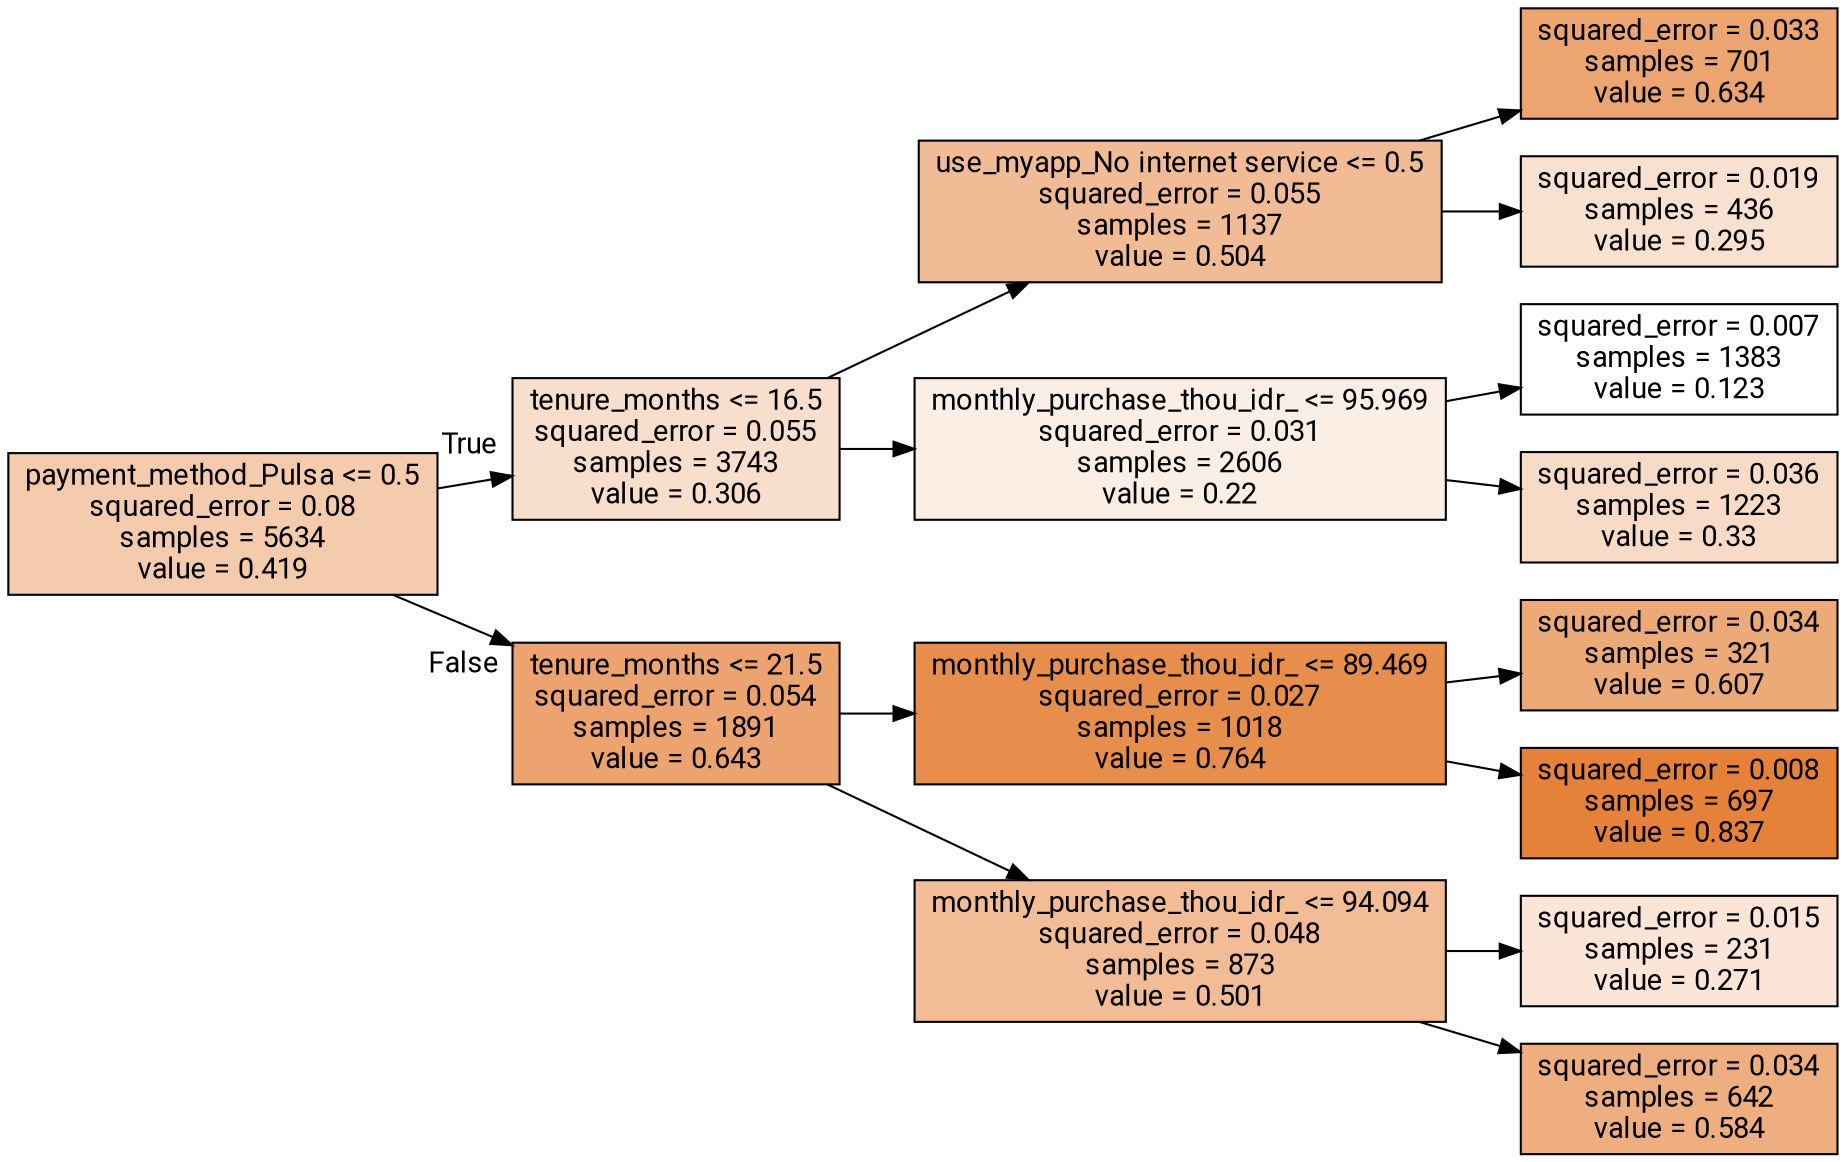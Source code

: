 digraph Tree {
node [shape=box, style="filled", color="black", fontname="Roboto Condensed"] ;
edge [fontname="Roboto Condensed"] ;
rankdir=LR ;
0 [label="payment_method_Pulsa <= 0.5\nsquared_error = 0.08\nsamples = 5634\nvalue = 0.419", fillcolor="#f4cbad"] ;
1 [label="tenure_months <= 16.5\nsquared_error = 0.055\nsamples = 3743\nvalue = 0.306", fillcolor="#f8dfcc"] ;
0 -> 1 [labeldistance=2.5, labelangle=-45, headlabel="True"] ;
2 [label="use_myapp_No internet service <= 0.5\nsquared_error = 0.055\nsamples = 1137\nvalue = 0.504", fillcolor="#f1bc95"] ;
1 -> 2 ;
3 [label="squared_error = 0.033\nsamples = 701\nvalue = 0.634", fillcolor="#eca571"] ;
2 -> 3 ;
4 [label="squared_error = 0.019\nsamples = 436\nvalue = 0.295", fillcolor="#f9e1cf"] ;
2 -> 4 ;
5 [label="monthly_purchase_thou_idr_ <= 95.969\nsquared_error = 0.031\nsamples = 2606\nvalue = 0.22", fillcolor="#fbeee4"] ;
1 -> 5 ;
6 [label="squared_error = 0.007\nsamples = 1383\nvalue = 0.123", fillcolor="#ffffff"] ;
5 -> 6 ;
7 [label="squared_error = 0.036\nsamples = 1223\nvalue = 0.33", fillcolor="#f7dbc6"] ;
5 -> 7 ;
8 [label="tenure_months <= 21.5\nsquared_error = 0.054\nsamples = 1891\nvalue = 0.643", fillcolor="#eca36f"] ;
0 -> 8 [labeldistance=2.5, labelangle=45, headlabel="False"] ;
9 [label="monthly_purchase_thou_idr_ <= 89.469\nsquared_error = 0.027\nsamples = 1018\nvalue = 0.764", fillcolor="#e88e4d"] ;
8 -> 9 ;
10 [label="squared_error = 0.034\nsamples = 321\nvalue = 0.607", fillcolor="#edaa79"] ;
9 -> 10 ;
11 [label="squared_error = 0.008\nsamples = 697\nvalue = 0.837", fillcolor="#e58139"] ;
9 -> 11 ;
12 [label="monthly_purchase_thou_idr_ <= 94.094\nsquared_error = 0.048\nsamples = 873\nvalue = 0.501", fillcolor="#f1bc96"] ;
8 -> 12 ;
13 [label="squared_error = 0.015\nsamples = 231\nvalue = 0.271", fillcolor="#fae5d6"] ;
12 -> 13 ;
14 [label="squared_error = 0.034\nsamples = 642\nvalue = 0.584", fillcolor="#eeae7f"] ;
12 -> 14 ;
}